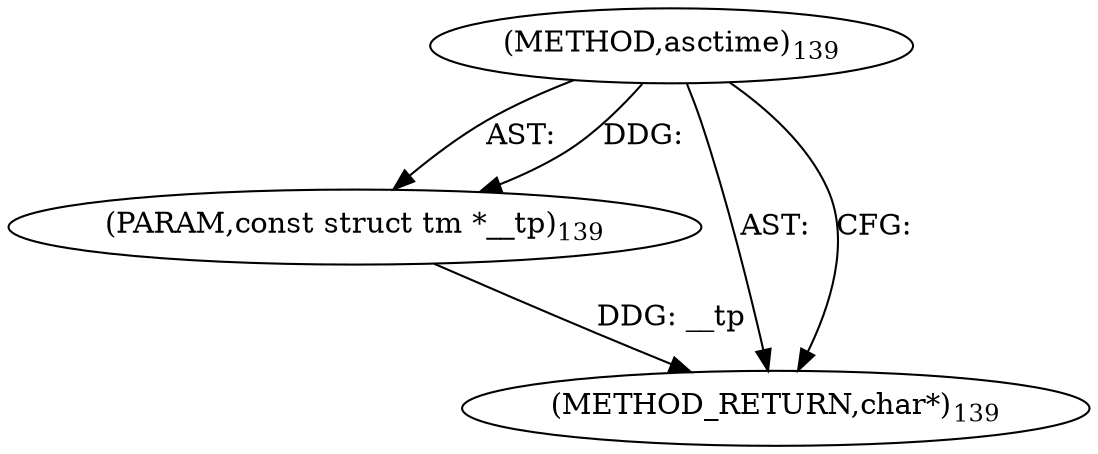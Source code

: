 digraph "asctime" {  
"7924" [label = <(METHOD,asctime)<SUB>139</SUB>> ]
"7925" [label = <(PARAM,const struct tm *__tp)<SUB>139</SUB>> ]
"7926" [label = <(METHOD_RETURN,char*)<SUB>139</SUB>> ]
  "7924" -> "7925"  [ label = "AST: "] 
  "7924" -> "7926"  [ label = "AST: "] 
  "7924" -> "7926"  [ label = "CFG: "] 
  "7925" -> "7926"  [ label = "DDG: __tp"] 
  "7924" -> "7925"  [ label = "DDG: "] 
}
